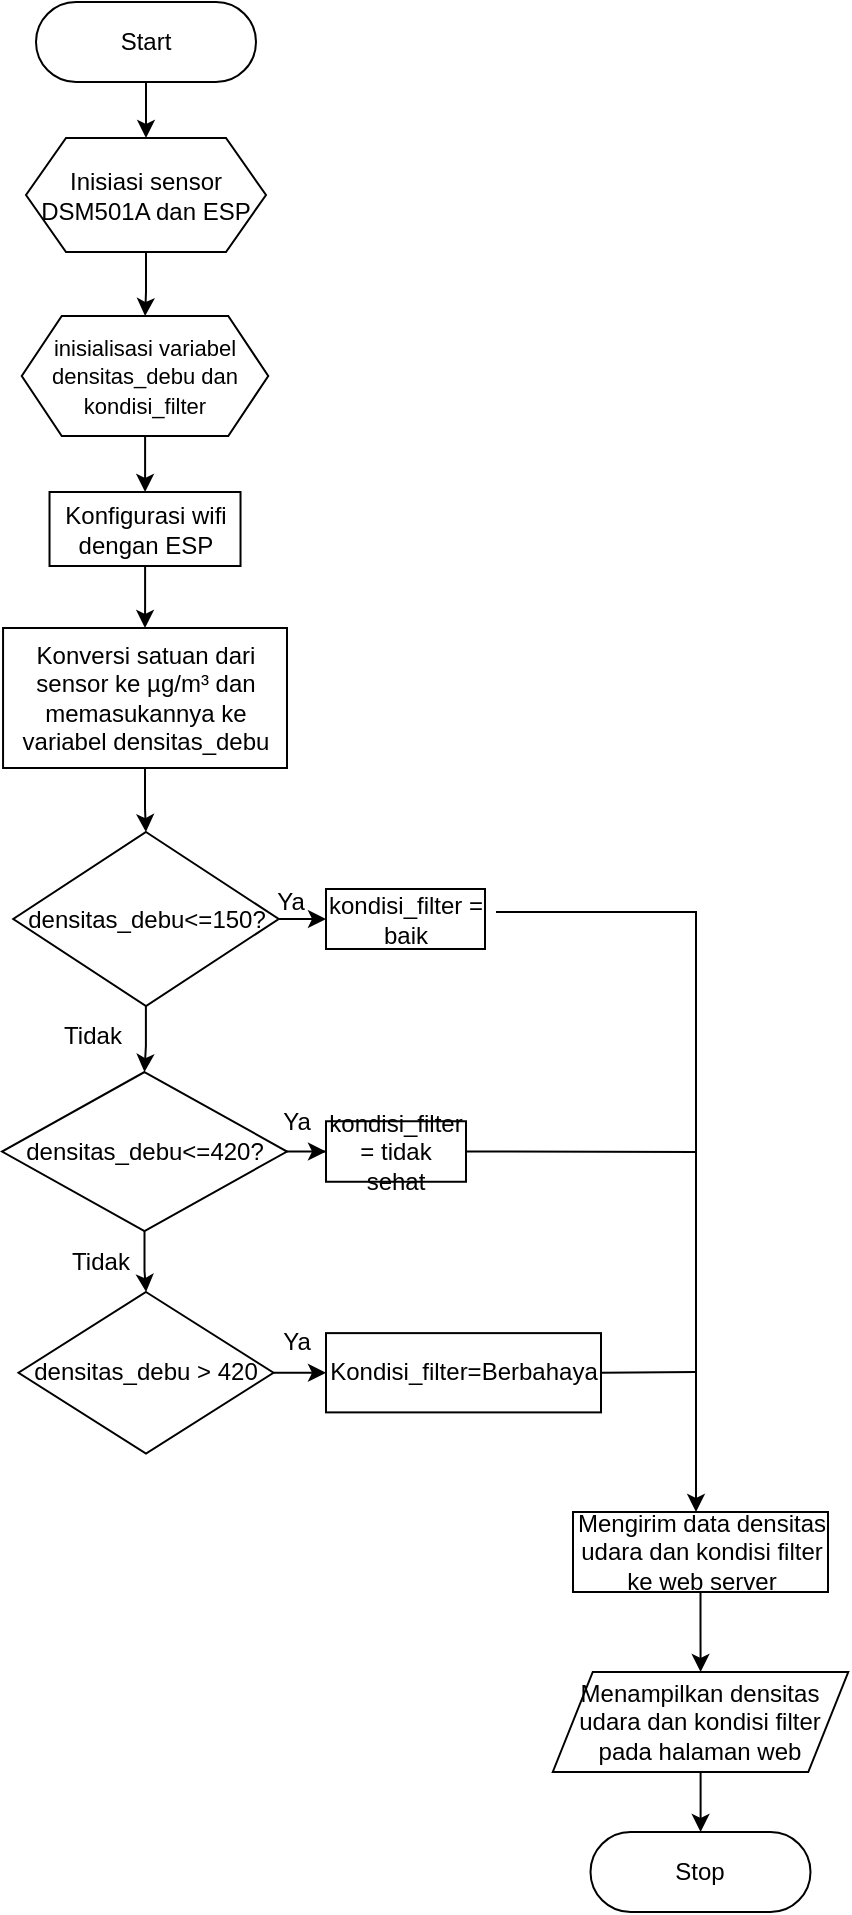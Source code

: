 <mxfile version="23.1.6" type="github">
  <diagram name="Page-1" id="-ti8Vwm0ZAQlgcw2IOau">
    <mxGraphModel dx="1114" dy="525" grid="1" gridSize="10" guides="1" tooltips="1" connect="1" arrows="1" fold="1" page="1" pageScale="1" pageWidth="850" pageHeight="1100" math="0" shadow="0">
      <root>
        <mxCell id="0" />
        <mxCell id="1" parent="0" />
        <mxCell id="4n3yPjEWY9yg18HthSz6-5" value="" style="edgeStyle=orthogonalEdgeStyle;rounded=0;orthogonalLoop=1;jettySize=auto;html=1;" edge="1" parent="1" source="4n3yPjEWY9yg18HthSz6-1" target="4n3yPjEWY9yg18HthSz6-4">
          <mxGeometry relative="1" as="geometry" />
        </mxCell>
        <mxCell id="4n3yPjEWY9yg18HthSz6-1" value="Start" style="html=1;dashed=0;whiteSpace=wrap;shape=mxgraph.dfd.start" vertex="1" parent="1">
          <mxGeometry x="280" y="85" width="110" height="40" as="geometry" />
        </mxCell>
        <mxCell id="4n3yPjEWY9yg18HthSz6-7" value="" style="edgeStyle=orthogonalEdgeStyle;rounded=0;orthogonalLoop=1;jettySize=auto;html=1;" edge="1" parent="1" source="4n3yPjEWY9yg18HthSz6-4" target="4n3yPjEWY9yg18HthSz6-6">
          <mxGeometry relative="1" as="geometry" />
        </mxCell>
        <mxCell id="4n3yPjEWY9yg18HthSz6-4" value="Inisiasi sensor DSM501A dan ESP" style="shape=hexagon;perimeter=hexagonPerimeter2;whiteSpace=wrap;html=1;fixedSize=1;dashed=0;" vertex="1" parent="1">
          <mxGeometry x="275" y="153" width="120" height="57" as="geometry" />
        </mxCell>
        <mxCell id="4n3yPjEWY9yg18HthSz6-9" value="" style="edgeStyle=orthogonalEdgeStyle;rounded=0;orthogonalLoop=1;jettySize=auto;html=1;" edge="1" parent="1" source="4n3yPjEWY9yg18HthSz6-6" target="4n3yPjEWY9yg18HthSz6-8">
          <mxGeometry relative="1" as="geometry" />
        </mxCell>
        <mxCell id="4n3yPjEWY9yg18HthSz6-6" value="&lt;font style=&quot;font-size: 11px;&quot;&gt;inisialisasi variabel densitas_debu dan kondisi_filter&lt;/font&gt;" style="shape=hexagon;perimeter=hexagonPerimeter2;whiteSpace=wrap;html=1;fixedSize=1;dashed=0;" vertex="1" parent="1">
          <mxGeometry x="272.88" y="242" width="123.25" height="60" as="geometry" />
        </mxCell>
        <mxCell id="4n3yPjEWY9yg18HthSz6-11" value="" style="edgeStyle=orthogonalEdgeStyle;rounded=0;orthogonalLoop=1;jettySize=auto;html=1;" edge="1" parent="1" source="4n3yPjEWY9yg18HthSz6-8" target="4n3yPjEWY9yg18HthSz6-10">
          <mxGeometry relative="1" as="geometry" />
        </mxCell>
        <mxCell id="4n3yPjEWY9yg18HthSz6-8" value="Konfigurasi wifi dengan ESP" style="whiteSpace=wrap;html=1;dashed=0;" vertex="1" parent="1">
          <mxGeometry x="286.76" y="330" width="95.5" height="37" as="geometry" />
        </mxCell>
        <mxCell id="4n3yPjEWY9yg18HthSz6-13" value="" style="edgeStyle=orthogonalEdgeStyle;rounded=0;orthogonalLoop=1;jettySize=auto;html=1;" edge="1" parent="1" source="4n3yPjEWY9yg18HthSz6-10" target="4n3yPjEWY9yg18HthSz6-12">
          <mxGeometry relative="1" as="geometry" />
        </mxCell>
        <mxCell id="4n3yPjEWY9yg18HthSz6-10" value="Konversi satuan dari sensor ke&amp;nbsp;µg/m³ dan memasukannya ke variabel densitas_debu" style="whiteSpace=wrap;html=1;dashed=0;" vertex="1" parent="1">
          <mxGeometry x="263.53" y="398" width="141.97" height="70" as="geometry" />
        </mxCell>
        <mxCell id="4n3yPjEWY9yg18HthSz6-15" value="" style="edgeStyle=orthogonalEdgeStyle;rounded=0;orthogonalLoop=1;jettySize=auto;html=1;" edge="1" parent="1" source="4n3yPjEWY9yg18HthSz6-12" target="4n3yPjEWY9yg18HthSz6-14">
          <mxGeometry relative="1" as="geometry" />
        </mxCell>
        <mxCell id="4n3yPjEWY9yg18HthSz6-20" value="" style="edgeStyle=orthogonalEdgeStyle;rounded=0;orthogonalLoop=1;jettySize=auto;html=1;" edge="1" parent="1" source="4n3yPjEWY9yg18HthSz6-12" target="4n3yPjEWY9yg18HthSz6-19">
          <mxGeometry relative="1" as="geometry" />
        </mxCell>
        <mxCell id="4n3yPjEWY9yg18HthSz6-12" value="densitas_debu&amp;lt;=150?" style="rhombus;whiteSpace=wrap;html=1;dashed=0;" vertex="1" parent="1">
          <mxGeometry x="268.63" y="500" width="132.74" height="87" as="geometry" />
        </mxCell>
        <mxCell id="4n3yPjEWY9yg18HthSz6-14" value="kondisi_filter = baik" style="whiteSpace=wrap;html=1;dashed=0;" vertex="1" parent="1">
          <mxGeometry x="425" y="528.5" width="79.5" height="30" as="geometry" />
        </mxCell>
        <mxCell id="4n3yPjEWY9yg18HthSz6-16" value="Ya" style="text;html=1;align=center;verticalAlign=middle;resizable=0;points=[];autosize=1;strokeColor=none;fillColor=none;" vertex="1" parent="1">
          <mxGeometry x="387.26" y="520" width="40" height="30" as="geometry" />
        </mxCell>
        <mxCell id="4n3yPjEWY9yg18HthSz6-23" value="" style="edgeStyle=orthogonalEdgeStyle;rounded=0;orthogonalLoop=1;jettySize=auto;html=1;" edge="1" parent="1" source="4n3yPjEWY9yg18HthSz6-19" target="4n3yPjEWY9yg18HthSz6-22">
          <mxGeometry relative="1" as="geometry" />
        </mxCell>
        <mxCell id="4n3yPjEWY9yg18HthSz6-25" value="" style="edgeStyle=orthogonalEdgeStyle;rounded=0;orthogonalLoop=1;jettySize=auto;html=1;" edge="1" parent="1" source="4n3yPjEWY9yg18HthSz6-19" target="4n3yPjEWY9yg18HthSz6-24">
          <mxGeometry relative="1" as="geometry" />
        </mxCell>
        <mxCell id="4n3yPjEWY9yg18HthSz6-19" value="densitas_debu&amp;lt;=420?" style="rhombus;whiteSpace=wrap;html=1;dashed=0;" vertex="1" parent="1">
          <mxGeometry x="263" y="620.01" width="142.5" height="79.5" as="geometry" />
        </mxCell>
        <mxCell id="4n3yPjEWY9yg18HthSz6-21" value="Tidak" style="text;html=1;align=center;verticalAlign=middle;resizable=0;points=[];autosize=1;strokeColor=none;fillColor=none;" vertex="1" parent="1">
          <mxGeometry x="282.5" y="587" width="50" height="30" as="geometry" />
        </mxCell>
        <mxCell id="4n3yPjEWY9yg18HthSz6-22" value="kondisi_filter = tidak sehat" style="whiteSpace=wrap;html=1;dashed=0;" vertex="1" parent="1">
          <mxGeometry x="425" y="644.63" width="70" height="30.25" as="geometry" />
        </mxCell>
        <mxCell id="4n3yPjEWY9yg18HthSz6-29" value="" style="edgeStyle=orthogonalEdgeStyle;rounded=0;orthogonalLoop=1;jettySize=auto;html=1;" edge="1" parent="1" source="4n3yPjEWY9yg18HthSz6-24" target="4n3yPjEWY9yg18HthSz6-28">
          <mxGeometry relative="1" as="geometry" />
        </mxCell>
        <mxCell id="4n3yPjEWY9yg18HthSz6-24" value="densitas_debu &amp;gt; 420" style="rhombus;whiteSpace=wrap;html=1;dashed=0;" vertex="1" parent="1">
          <mxGeometry x="271.25" y="730" width="127.5" height="80.75" as="geometry" />
        </mxCell>
        <mxCell id="4n3yPjEWY9yg18HthSz6-26" value="Ya" style="text;html=1;align=center;verticalAlign=middle;resizable=0;points=[];autosize=1;strokeColor=none;fillColor=none;" vertex="1" parent="1">
          <mxGeometry x="390" y="740" width="40" height="30" as="geometry" />
        </mxCell>
        <mxCell id="4n3yPjEWY9yg18HthSz6-27" value="Ya" style="text;html=1;align=center;verticalAlign=middle;resizable=0;points=[];autosize=1;strokeColor=none;fillColor=none;" vertex="1" parent="1">
          <mxGeometry x="390" y="630" width="40" height="30" as="geometry" />
        </mxCell>
        <mxCell id="4n3yPjEWY9yg18HthSz6-28" value="Kondisi_filter=Berbahaya" style="whiteSpace=wrap;html=1;dashed=0;" vertex="1" parent="1">
          <mxGeometry x="425" y="750.56" width="137.5" height="39.63" as="geometry" />
        </mxCell>
        <mxCell id="4n3yPjEWY9yg18HthSz6-30" value="" style="endArrow=classic;html=1;rounded=0;" edge="1" parent="1">
          <mxGeometry width="50" height="50" relative="1" as="geometry">
            <mxPoint x="510" y="540" as="sourcePoint" />
            <mxPoint x="610" y="840" as="targetPoint" />
            <Array as="points">
              <mxPoint x="610" y="540" />
            </Array>
          </mxGeometry>
        </mxCell>
        <mxCell id="4n3yPjEWY9yg18HthSz6-32" value="" style="endArrow=none;html=1;rounded=0;exitX=1;exitY=0.5;exitDx=0;exitDy=0;" edge="1" parent="1" source="4n3yPjEWY9yg18HthSz6-22">
          <mxGeometry width="50" height="50" relative="1" as="geometry">
            <mxPoint x="530" y="680" as="sourcePoint" />
            <mxPoint x="610" y="660" as="targetPoint" />
          </mxGeometry>
        </mxCell>
        <mxCell id="4n3yPjEWY9yg18HthSz6-33" value="" style="endArrow=none;html=1;rounded=0;exitX=1;exitY=0.5;exitDx=0;exitDy=0;" edge="1" parent="1" source="4n3yPjEWY9yg18HthSz6-28">
          <mxGeometry width="50" height="50" relative="1" as="geometry">
            <mxPoint x="400" y="750" as="sourcePoint" />
            <mxPoint x="610" y="770" as="targetPoint" />
          </mxGeometry>
        </mxCell>
        <mxCell id="4n3yPjEWY9yg18HthSz6-36" value="" style="edgeStyle=orthogonalEdgeStyle;rounded=0;orthogonalLoop=1;jettySize=auto;html=1;" edge="1" parent="1" source="4n3yPjEWY9yg18HthSz6-34" target="4n3yPjEWY9yg18HthSz6-35">
          <mxGeometry relative="1" as="geometry" />
        </mxCell>
        <mxCell id="4n3yPjEWY9yg18HthSz6-34" value="Mengirim data densitas udara dan kondisi filter ke web server" style="rounded=0;whiteSpace=wrap;html=1;" vertex="1" parent="1">
          <mxGeometry x="548.5" y="840" width="127.5" height="40" as="geometry" />
        </mxCell>
        <mxCell id="4n3yPjEWY9yg18HthSz6-40" value="" style="edgeStyle=orthogonalEdgeStyle;rounded=0;orthogonalLoop=1;jettySize=auto;html=1;" edge="1" parent="1" source="4n3yPjEWY9yg18HthSz6-35" target="4n3yPjEWY9yg18HthSz6-37">
          <mxGeometry relative="1" as="geometry" />
        </mxCell>
        <mxCell id="4n3yPjEWY9yg18HthSz6-35" value="Menampilkan densitas udara dan kondisi filter pada halaman web" style="shape=parallelogram;perimeter=parallelogramPerimeter;whiteSpace=wrap;html=1;fixedSize=1;rounded=0;" vertex="1" parent="1">
          <mxGeometry x="538.38" y="920" width="147.75" height="50" as="geometry" />
        </mxCell>
        <mxCell id="4n3yPjEWY9yg18HthSz6-37" value="Stop" style="html=1;dashed=0;whiteSpace=wrap;shape=mxgraph.dfd.start" vertex="1" parent="1">
          <mxGeometry x="557.25" y="1000" width="110" height="40" as="geometry" />
        </mxCell>
        <mxCell id="4n3yPjEWY9yg18HthSz6-41" value="Tidak" style="text;html=1;align=center;verticalAlign=middle;resizable=0;points=[];autosize=1;strokeColor=none;fillColor=none;" vertex="1" parent="1">
          <mxGeometry x="286.76" y="699.51" width="50" height="30" as="geometry" />
        </mxCell>
      </root>
    </mxGraphModel>
  </diagram>
</mxfile>
